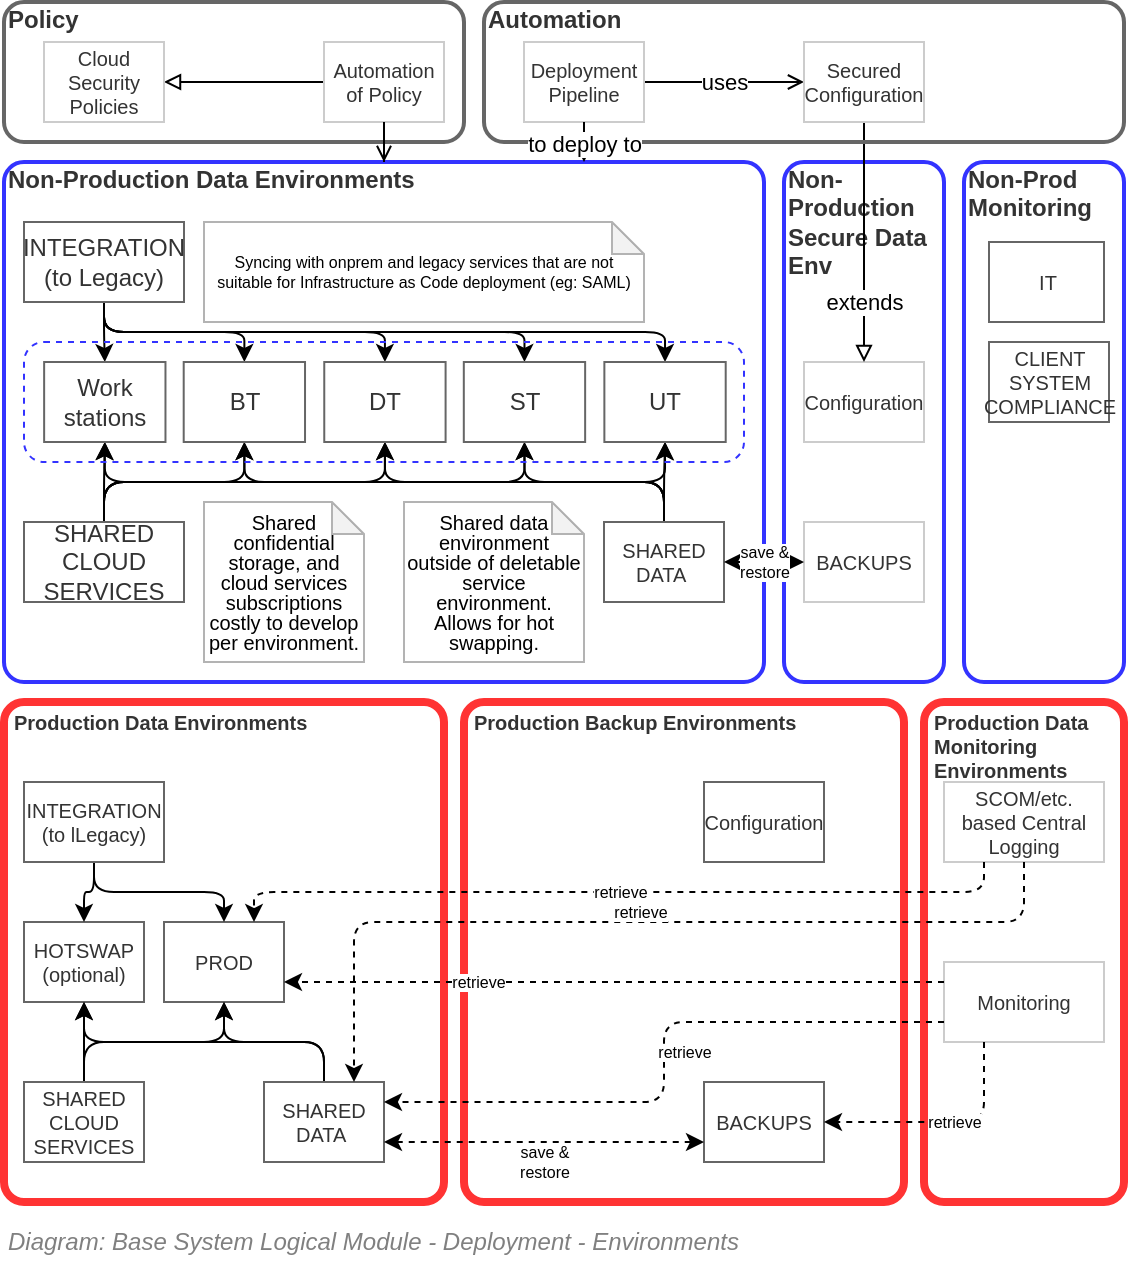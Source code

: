 <mxfile compressed="false" version="17.5.0" type="google">
  <diagram id="PT_WVmzZQ5meAS88Afmj" name="Deployment/Environments">
    <mxGraphModel grid="1" page="1" gridSize="10" guides="1" tooltips="1" connect="1" arrows="1" fold="1" pageScale="1" pageWidth="827" pageHeight="1169" math="0" shadow="0">
      <root>
        <mxCell id="_eyxtNxFQS-XamgkCKur-0" />
        <mxCell id="_eyxtNxFQS-XamgkCKur-1" value="About" style="" parent="_eyxtNxFQS-XamgkCKur-0" />
        <mxCell id="ofFkYoNgK9d1twdwnaEG-0" value="&lt;b&gt;Production Backup Environments&lt;/b&gt;" style="rounded=1;whiteSpace=wrap;html=1;shadow=0;glass=0;comic=0;strokeColor=#FF3333;fillColor=none;fontSize=10;align=left;fontColor=#333333;recursiveResize=0;container=1;collapsible=0;verticalAlign=top;spacing=5;spacingTop=-5;absoluteArcSize=1;strokeWidth=4;" vertex="1" parent="_eyxtNxFQS-XamgkCKur-1">
          <mxGeometry x="350" y="470" width="220" height="250" as="geometry" />
        </mxCell>
        <mxCell id="G9RkhDbFaqI0d4GhjD9O-1" value="Configuration" style="rounded=0;whiteSpace=wrap;html=1;shadow=0;glass=0;comic=0;strokeColor=#666666;fontSize=10;align=center;fontColor=#333333;recursiveResize=0;container=1;collapsible=0;fillColor=none;" vertex="1" parent="ofFkYoNgK9d1twdwnaEG-0">
          <mxGeometry x="120" y="40" width="60" height="40" as="geometry" />
        </mxCell>
        <mxCell id="ofFkYoNgK9d1twdwnaEG-18" value="&lt;b&gt;Non-Production Secure Data Env&lt;/b&gt;" style="rounded=1;whiteSpace=wrap;html=1;shadow=0;glass=0;comic=0;strokeColor=#3333FF;fillColor=none;fontSize=12;align=left;fontColor=#333333;recursiveResize=0;container=1;collapsible=0;verticalAlign=top;spacing=2;spacingTop=-5;absoluteArcSize=1;strokeWidth=2;" vertex="1" parent="_eyxtNxFQS-XamgkCKur-1">
          <mxGeometry x="510" y="200" width="80" height="260" as="geometry" />
        </mxCell>
        <mxCell id="y03_ueL-zCyggt_vuwU3-13" value="BACKUPS" style="rounded=0;whiteSpace=wrap;html=1;shadow=0;glass=0;comic=0;strokeColor=#CCCCCC;fillColor=none;fontSize=10;align=center;fontColor=#333333;recursiveResize=0;container=1;collapsible=0;" vertex="1" parent="ofFkYoNgK9d1twdwnaEG-18">
          <mxGeometry x="10.0" y="180" width="60" height="40" as="geometry" />
        </mxCell>
        <mxCell id="G9RkhDbFaqI0d4GhjD9O-0" value="Configuration" style="rounded=0;whiteSpace=wrap;html=1;shadow=0;glass=0;comic=0;strokeColor=#CCCCCC;fillColor=none;fontSize=10;align=center;fontColor=#333333;recursiveResize=0;container=1;collapsible=0;" vertex="1" parent="ofFkYoNgK9d1twdwnaEG-18">
          <mxGeometry x="10.0" y="100" width="60" height="40" as="geometry" />
        </mxCell>
        <mxCell id="y03_ueL-zCyggt_vuwU3-0" value="&lt;b&gt;Non-Production Data Environments&lt;/b&gt;" style="rounded=1;whiteSpace=wrap;html=1;shadow=0;glass=0;comic=0;strokeColor=#3333FF;fillColor=none;fontSize=12;align=left;fontColor=#333333;recursiveResize=0;container=1;collapsible=0;verticalAlign=top;spacing=2;spacingTop=-5;absoluteArcSize=1;strokeWidth=2;" vertex="1" parent="_eyxtNxFQS-XamgkCKur-1">
          <mxGeometry x="120" y="200" width="380" height="260" as="geometry" />
        </mxCell>
        <mxCell id="y03_ueL-zCyggt_vuwU3-1" style="edgeStyle=elbowEdgeStyle;rounded=1;orthogonalLoop=1;jettySize=auto;elbow=vertical;html=1;fontSize=10;exitX=0.5;exitY=0;exitDx=0;exitDy=0;" edge="1" parent="y03_ueL-zCyggt_vuwU3-0" source="y03_ueL-zCyggt_vuwU3-6" target="y03_ueL-zCyggt_vuwU3-27">
          <mxGeometry relative="1" as="geometry">
            <mxPoint x="310" y="80" as="sourcePoint" />
          </mxGeometry>
        </mxCell>
        <mxCell id="y03_ueL-zCyggt_vuwU3-2" style="edgeStyle=elbowEdgeStyle;rounded=1;orthogonalLoop=1;jettySize=auto;elbow=vertical;html=1;fontSize=10;" edge="1" parent="y03_ueL-zCyggt_vuwU3-0" source="y03_ueL-zCyggt_vuwU3-6" target="y03_ueL-zCyggt_vuwU3-28">
          <mxGeometry relative="1" as="geometry" />
        </mxCell>
        <mxCell id="y03_ueL-zCyggt_vuwU3-3" style="edgeStyle=elbowEdgeStyle;rounded=1;orthogonalLoop=1;jettySize=auto;elbow=vertical;html=1;entryX=0.5;entryY=1;entryDx=0;entryDy=0;fontSize=10;" edge="1" parent="y03_ueL-zCyggt_vuwU3-0" source="y03_ueL-zCyggt_vuwU3-6" target="y03_ueL-zCyggt_vuwU3-29">
          <mxGeometry relative="1" as="geometry" />
        </mxCell>
        <mxCell id="y03_ueL-zCyggt_vuwU3-4" style="edgeStyle=elbowEdgeStyle;rounded=1;orthogonalLoop=1;jettySize=auto;elbow=vertical;html=1;entryX=0.5;entryY=1;entryDx=0;entryDy=0;fontSize=10;" edge="1" parent="y03_ueL-zCyggt_vuwU3-0" source="y03_ueL-zCyggt_vuwU3-6" target="y03_ueL-zCyggt_vuwU3-30">
          <mxGeometry relative="1" as="geometry">
            <Array as="points" />
          </mxGeometry>
        </mxCell>
        <mxCell id="y03_ueL-zCyggt_vuwU3-5" style="edgeStyle=elbowEdgeStyle;rounded=1;orthogonalLoop=1;jettySize=auto;elbow=vertical;html=1;fontSize=10;" edge="1" parent="y03_ueL-zCyggt_vuwU3-0" source="y03_ueL-zCyggt_vuwU3-6" target="y03_ueL-zCyggt_vuwU3-26">
          <mxGeometry relative="1" as="geometry" />
        </mxCell>
        <mxCell id="y03_ueL-zCyggt_vuwU3-6" value="SHARED CLOUD SERVICES" style="rounded=0;whiteSpace=wrap;html=1;shadow=0;glass=0;comic=0;strokeColor=#666666;fontSize=12;align=center;fontColor=#333333;recursiveResize=0;container=1;collapsible=0;fillColor=none;" vertex="1" parent="y03_ueL-zCyggt_vuwU3-0">
          <mxGeometry x="10.0" y="180" width="80" height="40" as="geometry" />
        </mxCell>
        <mxCell id="y03_ueL-zCyggt_vuwU3-7" style="edgeStyle=elbowEdgeStyle;rounded=1;orthogonalLoop=1;jettySize=auto;elbow=vertical;html=1;fontSize=10;" edge="1" parent="y03_ueL-zCyggt_vuwU3-0" source="y03_ueL-zCyggt_vuwU3-12" target="y03_ueL-zCyggt_vuwU3-30">
          <mxGeometry relative="1" as="geometry" />
        </mxCell>
        <mxCell id="y03_ueL-zCyggt_vuwU3-8" style="edgeStyle=elbowEdgeStyle;rounded=1;orthogonalLoop=1;jettySize=auto;elbow=vertical;html=1;entryX=0.5;entryY=0;entryDx=0;entryDy=0;fontSize=10;" edge="1" parent="y03_ueL-zCyggt_vuwU3-0" source="y03_ueL-zCyggt_vuwU3-12" target="y03_ueL-zCyggt_vuwU3-29">
          <mxGeometry relative="1" as="geometry" />
        </mxCell>
        <mxCell id="y03_ueL-zCyggt_vuwU3-9" style="edgeStyle=elbowEdgeStyle;rounded=1;orthogonalLoop=1;jettySize=auto;elbow=vertical;html=1;entryX=0.5;entryY=0;entryDx=0;entryDy=0;fontSize=10;" edge="1" parent="y03_ueL-zCyggt_vuwU3-0" source="y03_ueL-zCyggt_vuwU3-12" target="y03_ueL-zCyggt_vuwU3-28">
          <mxGeometry relative="1" as="geometry" />
        </mxCell>
        <mxCell id="y03_ueL-zCyggt_vuwU3-10" style="edgeStyle=elbowEdgeStyle;rounded=1;orthogonalLoop=1;jettySize=auto;elbow=vertical;html=1;entryX=0.5;entryY=0;entryDx=0;entryDy=0;fontSize=10;" edge="1" parent="y03_ueL-zCyggt_vuwU3-0" source="y03_ueL-zCyggt_vuwU3-12" target="y03_ueL-zCyggt_vuwU3-27">
          <mxGeometry relative="1" as="geometry" />
        </mxCell>
        <mxCell id="y03_ueL-zCyggt_vuwU3-11" style="edgeStyle=elbowEdgeStyle;rounded=1;orthogonalLoop=1;jettySize=auto;elbow=vertical;html=1;fontSize=10;" edge="1" parent="y03_ueL-zCyggt_vuwU3-0" source="y03_ueL-zCyggt_vuwU3-12" target="y03_ueL-zCyggt_vuwU3-26">
          <mxGeometry relative="1" as="geometry" />
        </mxCell>
        <mxCell id="y03_ueL-zCyggt_vuwU3-12" value="INTEGRATION&lt;br style=&quot;font-size: 12px;&quot;&gt;(to Legacy)" style="rounded=0;whiteSpace=wrap;html=1;shadow=0;glass=0;comic=0;strokeColor=#666666;fontSize=12;align=center;fontColor=#333333;recursiveResize=0;container=1;collapsible=0;fillColor=none;" vertex="1" parent="y03_ueL-zCyggt_vuwU3-0">
          <mxGeometry x="10.0" y="30" width="80" height="40" as="geometry" />
        </mxCell>
        <mxCell id="y03_ueL-zCyggt_vuwU3-14" style="edgeStyle=elbowEdgeStyle;rounded=1;orthogonalLoop=1;jettySize=auto;elbow=vertical;html=1;entryX=0.5;entryY=1;entryDx=0;entryDy=0;fontSize=10;" edge="1" parent="y03_ueL-zCyggt_vuwU3-0" source="y03_ueL-zCyggt_vuwU3-21" target="y03_ueL-zCyggt_vuwU3-26">
          <mxGeometry relative="1" as="geometry" />
        </mxCell>
        <mxCell id="y03_ueL-zCyggt_vuwU3-15" style="edgeStyle=elbowEdgeStyle;rounded=1;orthogonalLoop=1;jettySize=auto;elbow=vertical;html=1;entryX=0.5;entryY=1;entryDx=0;entryDy=0;fontSize=10;" edge="1" parent="y03_ueL-zCyggt_vuwU3-0" source="y03_ueL-zCyggt_vuwU3-21" target="y03_ueL-zCyggt_vuwU3-27">
          <mxGeometry relative="1" as="geometry" />
        </mxCell>
        <mxCell id="y03_ueL-zCyggt_vuwU3-16" style="edgeStyle=elbowEdgeStyle;rounded=1;orthogonalLoop=1;jettySize=auto;elbow=vertical;html=1;entryX=0.5;entryY=1;entryDx=0;entryDy=0;fontSize=10;" edge="1" parent="y03_ueL-zCyggt_vuwU3-0" source="y03_ueL-zCyggt_vuwU3-21" target="y03_ueL-zCyggt_vuwU3-28">
          <mxGeometry relative="1" as="geometry" />
        </mxCell>
        <mxCell id="y03_ueL-zCyggt_vuwU3-17" style="edgeStyle=elbowEdgeStyle;rounded=1;orthogonalLoop=1;jettySize=auto;elbow=vertical;html=1;entryX=0.5;entryY=1;entryDx=0;entryDy=0;fontSize=10;" edge="1" parent="y03_ueL-zCyggt_vuwU3-0" source="y03_ueL-zCyggt_vuwU3-21" target="y03_ueL-zCyggt_vuwU3-29">
          <mxGeometry relative="1" as="geometry" />
        </mxCell>
        <mxCell id="y03_ueL-zCyggt_vuwU3-18" style="edgeStyle=elbowEdgeStyle;rounded=1;orthogonalLoop=1;jettySize=auto;elbow=vertical;html=1;entryX=0.5;entryY=1;entryDx=0;entryDy=0;fontSize=10;" edge="1" parent="y03_ueL-zCyggt_vuwU3-0" source="y03_ueL-zCyggt_vuwU3-21" target="y03_ueL-zCyggt_vuwU3-30">
          <mxGeometry relative="1" as="geometry" />
        </mxCell>
        <mxCell id="y03_ueL-zCyggt_vuwU3-21" value="SHARED DATA&amp;nbsp;" style="rounded=0;whiteSpace=wrap;html=1;shadow=0;glass=0;comic=0;strokeColor=#666666;fontSize=10;align=center;fontColor=#333333;recursiveResize=0;container=1;collapsible=0;fillColor=none;" vertex="1" parent="y03_ueL-zCyggt_vuwU3-0">
          <mxGeometry x="300" y="180" width="60" height="40" as="geometry" />
        </mxCell>
        <mxCell id="y03_ueL-zCyggt_vuwU3-22" value="&lt;p style=&quot;line-height: 100%&quot;&gt;Shared confidential storage, and cloud services subscriptions costly to develop per environment.&lt;/p&gt;" style="shape=note;whiteSpace=wrap;html=1;backgroundOutline=1;darkOpacity=0.05;strokeColor=#B3B3B3;strokeWidth=1;fontSize=10;size=16;" vertex="1" parent="y03_ueL-zCyggt_vuwU3-0">
          <mxGeometry x="100" y="170" width="80" height="80" as="geometry" />
        </mxCell>
        <mxCell id="y03_ueL-zCyggt_vuwU3-23" value="&lt;p style=&quot;line-height: 100%&quot;&gt;Shared data environment outside of deletable service environment. Allows for hot swapping.&lt;/p&gt;" style="shape=note;whiteSpace=wrap;html=1;backgroundOutline=1;darkOpacity=0.05;strokeColor=#B3B3B3;strokeWidth=1;fontSize=10;size=16;" vertex="1" parent="y03_ueL-zCyggt_vuwU3-0">
          <mxGeometry x="200" y="170" width="90" height="80" as="geometry" />
        </mxCell>
        <mxCell id="y03_ueL-zCyggt_vuwU3-24" value="Syncing with onprem and legacy services that are not suitable for Infrastructure as Code deployment (eg: SAML)" style="shape=note;whiteSpace=wrap;html=1;backgroundOutline=1;darkOpacity=0.05;strokeColor=#B3B3B3;strokeWidth=1;fontSize=8;size=16;" vertex="1" parent="y03_ueL-zCyggt_vuwU3-0">
          <mxGeometry x="100" y="30" width="220" height="50" as="geometry" />
        </mxCell>
        <mxCell id="y03_ueL-zCyggt_vuwU3-25" value="" style="rounded=1;whiteSpace=wrap;html=1;absoluteArcSize=1;dashed=1;strokeColor=#3333FF;fillColor=none;container=1;collapsible=0;recursiveResize=0;" vertex="1" parent="y03_ueL-zCyggt_vuwU3-0">
          <mxGeometry x="10" y="90" width="360" height="60" as="geometry" />
        </mxCell>
        <mxCell id="y03_ueL-zCyggt_vuwU3-26" value="Work&lt;br style=&quot;font-size: 12px;&quot;&gt;stations" style="rounded=0;whiteSpace=wrap;html=1;shadow=0;glass=0;comic=0;strokeColor=#666666;fontSize=12;align=center;fontColor=#333333;recursiveResize=0;container=1;collapsible=0;fillColor=none;" vertex="1" parent="y03_ueL-zCyggt_vuwU3-25">
          <mxGeometry x="10.072" y="10" width="60.667" height="40" as="geometry" />
        </mxCell>
        <mxCell id="y03_ueL-zCyggt_vuwU3-27" value="BT" style="rounded=0;whiteSpace=wrap;html=1;shadow=0;glass=0;comic=0;strokeColor=#666666;fontSize=12;align=center;fontColor=#333333;recursiveResize=0;container=1;collapsible=0;fillColor=none;" vertex="1" parent="y03_ueL-zCyggt_vuwU3-25">
          <mxGeometry x="79.85" y="10" width="60.667" height="40" as="geometry" />
        </mxCell>
        <mxCell id="y03_ueL-zCyggt_vuwU3-28" value="DT" style="rounded=0;whiteSpace=wrap;html=1;shadow=0;glass=0;comic=0;strokeColor=#666666;fontSize=12;align=center;fontColor=#333333;recursiveResize=0;container=1;collapsible=0;fillColor=none;" vertex="1" parent="y03_ueL-zCyggt_vuwU3-25">
          <mxGeometry x="150.128" y="10" width="60.667" height="40" as="geometry" />
        </mxCell>
        <mxCell id="y03_ueL-zCyggt_vuwU3-29" value="ST" style="rounded=0;whiteSpace=wrap;html=1;shadow=0;glass=0;comic=0;strokeColor=#666666;fontSize=12;align=center;fontColor=#333333;recursiveResize=0;container=1;collapsible=0;fillColor=none;" vertex="1" parent="y03_ueL-zCyggt_vuwU3-25">
          <mxGeometry x="219.906" y="10" width="60.667" height="40" as="geometry" />
        </mxCell>
        <mxCell id="y03_ueL-zCyggt_vuwU3-30" value="UT" style="rounded=0;whiteSpace=wrap;html=1;shadow=0;glass=0;comic=0;strokeColor=#666666;fontSize=12;align=center;fontColor=#333333;recursiveResize=0;container=1;collapsible=0;fillColor=none;" vertex="1" parent="y03_ueL-zCyggt_vuwU3-25">
          <mxGeometry x="290.183" y="10" width="60.667" height="40" as="geometry" />
        </mxCell>
        <mxCell id="y03_ueL-zCyggt_vuwU3-34" value="&lt;b&gt;Production Data Environments&lt;/b&gt;" style="rounded=1;whiteSpace=wrap;html=1;shadow=0;glass=0;comic=0;strokeColor=#FF3333;fillColor=none;fontSize=10;align=left;fontColor=#333333;recursiveResize=0;container=1;collapsible=0;verticalAlign=top;spacing=5;spacingTop=-5;absoluteArcSize=1;strokeWidth=4;" vertex="1" parent="_eyxtNxFQS-XamgkCKur-1">
          <mxGeometry x="120" y="470" width="220" height="250" as="geometry" />
        </mxCell>
        <mxCell id="y03_ueL-zCyggt_vuwU3-35" value="PROD" style="rounded=0;whiteSpace=wrap;html=1;shadow=0;glass=0;comic=0;strokeColor=#666666;fontSize=10;align=center;fontColor=#333333;recursiveResize=0;container=1;collapsible=0;fillColor=none;" vertex="1" parent="y03_ueL-zCyggt_vuwU3-34">
          <mxGeometry x="80" y="110" width="60" height="40" as="geometry" />
        </mxCell>
        <mxCell id="y03_ueL-zCyggt_vuwU3-36" value="BACKUPS" style="rounded=0;whiteSpace=wrap;html=1;shadow=0;glass=0;comic=0;strokeColor=#666666;fontSize=10;align=center;fontColor=#333333;recursiveResize=0;container=1;collapsible=0;fillColor=none;" vertex="1" parent="y03_ueL-zCyggt_vuwU3-34">
          <mxGeometry x="350" y="190" width="60" height="40" as="geometry" />
        </mxCell>
        <mxCell id="y03_ueL-zCyggt_vuwU3-37" value="HOTSWAP&lt;br&gt;(optional)" style="rounded=0;whiteSpace=wrap;html=1;shadow=0;glass=0;comic=0;strokeColor=#666666;fontSize=10;align=center;fontColor=#333333;recursiveResize=0;container=1;collapsible=0;fillColor=none;" vertex="1" parent="y03_ueL-zCyggt_vuwU3-34">
          <mxGeometry x="10" y="110" width="60" height="40" as="geometry" />
        </mxCell>
        <mxCell id="y03_ueL-zCyggt_vuwU3-38" style="edgeStyle=elbowEdgeStyle;rounded=1;orthogonalLoop=1;jettySize=auto;html=1;entryX=0.5;entryY=1;entryDx=0;entryDy=0;fontSize=10;elbow=vertical;exitX=0.5;exitY=0;exitDx=0;exitDy=0;" edge="1" parent="y03_ueL-zCyggt_vuwU3-34" source="y03_ueL-zCyggt_vuwU3-40" target="y03_ueL-zCyggt_vuwU3-35">
          <mxGeometry relative="1" as="geometry">
            <Array as="points">
              <mxPoint x="80" y="170" />
            </Array>
          </mxGeometry>
        </mxCell>
        <mxCell id="y03_ueL-zCyggt_vuwU3-39" style="edgeStyle=elbowEdgeStyle;rounded=1;orthogonalLoop=1;jettySize=auto;elbow=vertical;html=1;fontSize=10;" edge="1" parent="y03_ueL-zCyggt_vuwU3-34" source="y03_ueL-zCyggt_vuwU3-40" target="y03_ueL-zCyggt_vuwU3-37">
          <mxGeometry relative="1" as="geometry" />
        </mxCell>
        <mxCell id="y03_ueL-zCyggt_vuwU3-40" value="SHARED CLOUD SERVICES" style="rounded=0;whiteSpace=wrap;html=1;shadow=0;glass=0;comic=0;strokeColor=#666666;fontSize=10;align=center;fontColor=#333333;recursiveResize=0;container=1;collapsible=0;fillColor=none;" vertex="1" parent="y03_ueL-zCyggt_vuwU3-34">
          <mxGeometry x="10" y="190" width="60" height="40" as="geometry" />
        </mxCell>
        <mxCell id="y03_ueL-zCyggt_vuwU3-41" style="edgeStyle=elbowEdgeStyle;rounded=1;orthogonalLoop=1;jettySize=auto;elbow=vertical;html=1;fontSize=10;" edge="1" parent="y03_ueL-zCyggt_vuwU3-34" source="y03_ueL-zCyggt_vuwU3-43" target="y03_ueL-zCyggt_vuwU3-37">
          <mxGeometry relative="1" as="geometry" />
        </mxCell>
        <mxCell id="y03_ueL-zCyggt_vuwU3-42" style="edgeStyle=elbowEdgeStyle;rounded=1;orthogonalLoop=1;jettySize=auto;elbow=vertical;html=1;entryX=0.5;entryY=0;entryDx=0;entryDy=0;fontSize=10;" edge="1" parent="y03_ueL-zCyggt_vuwU3-34" source="y03_ueL-zCyggt_vuwU3-43" target="y03_ueL-zCyggt_vuwU3-35">
          <mxGeometry relative="1" as="geometry" />
        </mxCell>
        <mxCell id="y03_ueL-zCyggt_vuwU3-43" value="INTEGRATION (to lLegacy)" style="rounded=0;whiteSpace=wrap;html=1;shadow=0;glass=0;comic=0;strokeColor=#666666;fontSize=10;align=center;fontColor=#333333;recursiveResize=0;container=1;collapsible=0;fillColor=none;" vertex="1" parent="y03_ueL-zCyggt_vuwU3-34">
          <mxGeometry x="10.0" y="40" width="70" height="40" as="geometry" />
        </mxCell>
        <mxCell id="y03_ueL-zCyggt_vuwU3-44" style="edgeStyle=elbowEdgeStyle;rounded=1;orthogonalLoop=1;jettySize=auto;elbow=vertical;html=1;entryX=0.5;entryY=1;entryDx=0;entryDy=0;fontSize=10;" edge="1" parent="y03_ueL-zCyggt_vuwU3-34" source="y03_ueL-zCyggt_vuwU3-46" target="y03_ueL-zCyggt_vuwU3-37">
          <mxGeometry relative="1" as="geometry" />
        </mxCell>
        <mxCell id="y03_ueL-zCyggt_vuwU3-45" style="edgeStyle=elbowEdgeStyle;rounded=1;orthogonalLoop=1;jettySize=auto;elbow=vertical;html=1;fontSize=10;" edge="1" parent="y03_ueL-zCyggt_vuwU3-34" source="y03_ueL-zCyggt_vuwU3-46" target="y03_ueL-zCyggt_vuwU3-35">
          <mxGeometry relative="1" as="geometry" />
        </mxCell>
        <mxCell id="y03_ueL-zCyggt_vuwU3-46" value="SHARED DATA&amp;nbsp;" style="rounded=0;whiteSpace=wrap;html=1;shadow=0;glass=0;comic=0;strokeColor=#666666;fontSize=10;align=center;fontColor=#333333;recursiveResize=0;container=1;collapsible=0;fillColor=none;" vertex="1" parent="y03_ueL-zCyggt_vuwU3-34">
          <mxGeometry x="130" y="190" width="60" height="40" as="geometry" />
        </mxCell>
        <mxCell id="y03_ueL-zCyggt_vuwU3-47" value="save &amp;amp; &lt;br style=&quot;font-size: 8px;&quot;&gt;restore" style="edgeStyle=elbowEdgeStyle;rounded=1;orthogonalLoop=1;jettySize=auto;elbow=vertical;html=1;fontSize=8;startArrow=classic;startFill=1;dashed=1;entryX=0;entryY=0.75;entryDx=0;entryDy=0;exitX=1;exitY=0.75;exitDx=0;exitDy=0;" edge="1" parent="y03_ueL-zCyggt_vuwU3-34" source="y03_ueL-zCyggt_vuwU3-46" target="y03_ueL-zCyggt_vuwU3-36">
          <mxGeometry y="-10" relative="1" as="geometry">
            <mxPoint x="310" y="210" as="sourcePoint" />
            <mxPoint x="560" y="-180" as="targetPoint" />
            <Array as="points" />
            <mxPoint as="offset" />
          </mxGeometry>
        </mxCell>
        <mxCell id="y03_ueL-zCyggt_vuwU3-51" value="&lt;b&gt;Production Data Monitoring &lt;br&gt;Environments&lt;/b&gt;" style="rounded=1;whiteSpace=wrap;html=1;shadow=0;glass=0;comic=0;strokeColor=#FF3333;fillColor=none;fontSize=10;align=left;fontColor=#333333;recursiveResize=0;container=1;collapsible=0;verticalAlign=top;spacing=5;spacingTop=-5;absoluteArcSize=1;strokeWidth=4;" vertex="1" parent="_eyxtNxFQS-XamgkCKur-1">
          <mxGeometry x="580" y="470" width="100" height="250" as="geometry" />
        </mxCell>
        <mxCell id="y03_ueL-zCyggt_vuwU3-52" value="SCOM/etc. based Central Logging" style="rounded=0;whiteSpace=wrap;html=1;shadow=0;glass=0;comic=0;strokeColor=#CCCCCC;fillColor=none;fontSize=10;align=center;fontColor=#333333;recursiveResize=0;container=1;collapsible=0;" vertex="1" parent="y03_ueL-zCyggt_vuwU3-51">
          <mxGeometry x="10.0" y="40" width="80" height="40" as="geometry" />
        </mxCell>
        <mxCell id="y03_ueL-zCyggt_vuwU3-53" value="Monitoring" style="rounded=0;whiteSpace=wrap;html=1;shadow=0;glass=0;comic=0;strokeColor=#CCCCCC;fillColor=none;fontSize=10;align=center;fontColor=#333333;recursiveResize=0;container=1;collapsible=0;" vertex="1" parent="y03_ueL-zCyggt_vuwU3-51">
          <mxGeometry x="10.0" y="130" width="80" height="40" as="geometry" />
        </mxCell>
        <mxCell id="y03_ueL-zCyggt_vuwU3-54" value="retrieve" style="edgeStyle=elbowEdgeStyle;rounded=1;orthogonalLoop=1;jettySize=auto;elbow=vertical;html=1;fontSize=8;startArrow=none;startFill=0;dashed=1;exitX=0.25;exitY=1;exitDx=0;exitDy=0;entryX=0.75;entryY=0;entryDx=0;entryDy=0;" edge="1" parent="_eyxtNxFQS-XamgkCKur-1" source="y03_ueL-zCyggt_vuwU3-52" target="y03_ueL-zCyggt_vuwU3-35">
          <mxGeometry relative="1" as="geometry">
            <mxPoint x="700" y="670" as="sourcePoint" />
            <mxPoint x="770" y="730" as="targetPoint" />
            <Array as="points" />
            <mxPoint as="offset" />
          </mxGeometry>
        </mxCell>
        <mxCell id="y03_ueL-zCyggt_vuwU3-55" value="retrieve" style="rounded=1;orthogonalLoop=1;jettySize=auto;html=1;fontSize=8;startArrow=none;startFill=0;dashed=1;entryX=0.75;entryY=0;entryDx=0;entryDy=0;exitX=0.5;exitY=1;exitDx=0;exitDy=0;" edge="1" parent="_eyxtNxFQS-XamgkCKur-1" source="y03_ueL-zCyggt_vuwU3-52" target="y03_ueL-zCyggt_vuwU3-46">
          <mxGeometry y="-5" relative="1" as="geometry">
            <mxPoint x="920" y="650" as="sourcePoint" />
            <mxPoint x="770" y="610" as="targetPoint" />
            <mxPoint as="offset" />
            <Array as="points">
              <mxPoint x="630" y="580" />
              <mxPoint x="295" y="580" />
            </Array>
          </mxGeometry>
        </mxCell>
        <mxCell id="y03_ueL-zCyggt_vuwU3-56" value="retrieve" style="edgeStyle=elbowEdgeStyle;rounded=1;orthogonalLoop=1;jettySize=auto;html=1;fontSize=8;startArrow=none;startFill=0;dashed=1;entryX=1;entryY=0.25;entryDx=0;entryDy=0;exitX=0;exitY=0.75;exitDx=0;exitDy=0;" edge="1" parent="_eyxtNxFQS-XamgkCKur-1" source="y03_ueL-zCyggt_vuwU3-53" target="y03_ueL-zCyggt_vuwU3-46">
          <mxGeometry y="5" relative="1" as="geometry">
            <mxPoint x="750" y="740" as="sourcePoint" />
            <mxPoint x="770" y="610" as="targetPoint" />
            <mxPoint x="5" y="-5" as="offset" />
            <Array as="points">
              <mxPoint x="450" y="650" />
            </Array>
          </mxGeometry>
        </mxCell>
        <mxCell id="y03_ueL-zCyggt_vuwU3-57" value="retrieve" style="edgeStyle=elbowEdgeStyle;rounded=1;orthogonalLoop=1;jettySize=auto;html=1;fontSize=8;startArrow=none;startFill=0;dashed=1;entryX=1;entryY=0.75;entryDx=0;entryDy=0;exitX=0;exitY=0.25;exitDx=0;exitDy=0;" edge="1" parent="_eyxtNxFQS-XamgkCKur-1" source="y03_ueL-zCyggt_vuwU3-53" target="y03_ueL-zCyggt_vuwU3-35">
          <mxGeometry x="0.412" relative="1" as="geometry">
            <mxPoint x="770" y="620" as="sourcePoint" />
            <mxPoint x="720" y="680" as="targetPoint" />
            <mxPoint as="offset" />
            <Array as="points">
              <mxPoint x="380" y="590" />
            </Array>
          </mxGeometry>
        </mxCell>
        <mxCell id="y03_ueL-zCyggt_vuwU3-58" value="retrieve" style="edgeStyle=elbowEdgeStyle;rounded=1;orthogonalLoop=1;jettySize=auto;html=1;fontSize=8;startArrow=none;startFill=0;dashed=1;entryX=1;entryY=0.5;entryDx=0;entryDy=0;exitX=0.25;exitY=1;exitDx=0;exitDy=0;" edge="1" parent="_eyxtNxFQS-XamgkCKur-1" source="y03_ueL-zCyggt_vuwU3-53" target="y03_ueL-zCyggt_vuwU3-36">
          <mxGeometry y="5" relative="1" as="geometry">
            <mxPoint x="619.862" y="640.241" as="sourcePoint" />
            <mxPoint x="459.862" y="680.241" as="targetPoint" />
            <mxPoint x="5" y="-5" as="offset" />
            <Array as="points">
              <mxPoint x="610" y="670" />
            </Array>
          </mxGeometry>
        </mxCell>
        <UserObject label="" tooltip="ABOUT&#xa;&#xa;Multiple environments are needed to provide multiple chances to ensure system logic and data are correct before it gets in front of end users.&#xa;&#xa;Developers work on workstations, and as needed, access shared cloud services.&#xa;When they commit their branch of the code to the ALM&#39;s managed code repository, the ALM&#39;s automated build pipeline is triggered, which checks out the code, builds it, statically tests it, and if that passes, deploys it to a Build Test (BT) environment for automated Security and Functional Testing. If this passes as well, the code is merged with the shared Dev branch, then the package is optionally deployed to an Dev Test (DT) environment for testing by Devs only. Or it is progressed directly to an System Test (ST) environment for ad-hoc manual exploratory testing by Testers.&#xa;&#xa;Note that this environment is NOT for Manual Script or Regression Testing, but for finding new conditions to write Test Cases for, which are to be turned into Automated Tests to be run by the Build Engine the next time code is committed. &#xa;&#xa;If ST is comfortable with the quality of the logic, they progress the system through to a User Testing (UT) environment, where representative end users can manually use the system, using Test data. It is a grave security error to use production data, even if obfuscated.&#xa;&#xa;With User acceptance, the system can be progressed to being deployed into a Production Data environment. If the system can afford to be taken offline, it can be deployed directly to Production. If there is a need to minimize the down time, consider deploying to a HOTSWAP environment first, taking the database offline, updating it, swapping HOTSWAP and PROD, then bringing the database back online. If the system needs to be continually available, additional processes are required (it&#39;s not just a deployment issue) but that is beyond the scope of this diagram&#39;s notes.&#xa;&#xa;&#xa;&#xa;The use of Shared Database environment helps ensure that databases are not deleted if the system is deleted.&#xa;&#xa;&#xa;&#xa;It is not the responsibility of a System to push data for central Logging and Monitoring. Separation of Concerns dictates that it is up to external services to request access, and monitor and pull data as necessary." id="pr76zT4M5GT6HG7u0WNJ-0">
          <mxCell style="shape=image;html=1;verticalAlign=top;verticalLabelPosition=bottom;labelBackgroundColor=#ffffff;imageAspect=0;aspect=fixed;image=https://cdn1.iconfinder.com/data/icons/hawcons/32/699014-icon-28-information-128.png;shadow=0;dashed=0;fontFamily=Helvetica;fontSize=12;fontColor=#000000;align=center;strokeColor=#000000;fillColor=#505050;dashPattern=1 1;" vertex="1" parent="_eyxtNxFQS-XamgkCKur-1">
            <mxGeometry x="660" y="740" width="20" height="20" as="geometry" />
          </mxCell>
        </UserObject>
        <mxCell id="ofFkYoNgK9d1twdwnaEG-52" value="Non-Prod Monitoring" style="rounded=1;whiteSpace=wrap;html=1;shadow=0;glass=0;comic=0;strokeColor=#3333FF;fillColor=none;fontSize=12;align=left;fontColor=#333333;recursiveResize=0;container=1;collapsible=0;verticalAlign=top;spacing=2;spacingTop=-5;absoluteArcSize=1;strokeWidth=2;fontStyle=1" vertex="1" parent="_eyxtNxFQS-XamgkCKur-1">
          <mxGeometry x="600" y="200" width="80" height="260" as="geometry" />
        </mxCell>
        <mxCell id="y03_ueL-zCyggt_vuwU3-32" value="IT" style="rounded=0;whiteSpace=wrap;html=1;shadow=0;glass=0;comic=0;strokeColor=#666666;fontSize=10;align=center;fontColor=#333333;recursiveResize=0;container=1;collapsible=0;fillColor=none;" vertex="1" parent="ofFkYoNgK9d1twdwnaEG-52">
          <mxGeometry x="12.5" y="40" width="57.5" height="40" as="geometry" />
        </mxCell>
        <mxCell id="y03_ueL-zCyggt_vuwU3-33" value="CLIENT SYSTEM COMPLIANCE" style="rounded=0;whiteSpace=wrap;html=1;shadow=0;glass=0;comic=0;strokeColor=#666666;fontSize=10;align=center;fontColor=#333333;recursiveResize=0;container=0;collapsible=0;fillColor=none;" vertex="1" parent="ofFkYoNgK9d1twdwnaEG-52">
          <mxGeometry x="12.5" y="90" width="60" height="40" as="geometry" />
        </mxCell>
        <mxCell id="y03_ueL-zCyggt_vuwU3-19" style="edgeStyle=elbowEdgeStyle;rounded=1;orthogonalLoop=1;jettySize=auto;elbow=vertical;html=1;fontSize=10;startArrow=classic;startFill=1;dashed=1;" edge="1" parent="_eyxtNxFQS-XamgkCKur-1" source="y03_ueL-zCyggt_vuwU3-21" target="y03_ueL-zCyggt_vuwU3-13">
          <mxGeometry relative="1" as="geometry">
            <Array as="points" />
          </mxGeometry>
        </mxCell>
        <mxCell id="y03_ueL-zCyggt_vuwU3-20" value="save &amp;amp; &lt;br&gt;restore" style="text;html=1;resizable=0;points=[];align=center;verticalAlign=middle;labelBackgroundColor=#ffffff;fontSize=8;" connectable="0" vertex="1" parent="y03_ueL-zCyggt_vuwU3-19">
          <mxGeometry x="0.622" relative="1" as="geometry">
            <mxPoint x="-12.5" as="offset" />
          </mxGeometry>
        </mxCell>
        <mxCell id="G9RkhDbFaqI0d4GhjD9O-7" value="extends" style="edgeStyle=orthogonalEdgeStyle;rounded=0;orthogonalLoop=1;jettySize=auto;html=1;entryX=0.5;entryY=0;entryDx=0;entryDy=0;endArrow=block;endFill=0;" edge="1" parent="_eyxtNxFQS-XamgkCKur-1" source="G9RkhDbFaqI0d4GhjD9O-6" target="G9RkhDbFaqI0d4GhjD9O-0">
          <mxGeometry x="0.5" relative="1" as="geometry">
            <mxPoint x="760" y="330" as="targetPoint" />
            <mxPoint as="offset" />
          </mxGeometry>
        </mxCell>
        <mxCell id="G9RkhDbFaqI0d4GhjD9O-3" value="Automation" style="rounded=1;whiteSpace=wrap;html=1;shadow=0;glass=0;comic=0;strokeColor=#666666;fillColor=none;fontSize=12;align=left;fontColor=#333333;recursiveResize=0;container=1;collapsible=0;verticalAlign=top;spacing=2;spacingTop=-5;absoluteArcSize=1;strokeWidth=2;fontStyle=1" vertex="1" parent="_eyxtNxFQS-XamgkCKur-1">
          <mxGeometry x="360" y="120" width="320" height="70" as="geometry" />
        </mxCell>
        <mxCell id="G9RkhDbFaqI0d4GhjD9O-8" value="uses" style="edgeStyle=orthogonalEdgeStyle;rounded=0;orthogonalLoop=1;jettySize=auto;html=1;entryX=0;entryY=0.5;entryDx=0;entryDy=0;endArrow=open;endFill=0;" edge="1" parent="G9RkhDbFaqI0d4GhjD9O-3" source="G9RkhDbFaqI0d4GhjD9O-2" target="G9RkhDbFaqI0d4GhjD9O-6">
          <mxGeometry relative="1" as="geometry" />
        </mxCell>
        <mxCell id="G9RkhDbFaqI0d4GhjD9O-2" value="Deployment Pipeline" style="rounded=0;whiteSpace=wrap;html=1;shadow=0;glass=0;comic=0;strokeColor=#CCCCCC;fillColor=none;fontSize=10;align=center;fontColor=#333333;recursiveResize=0;container=1;collapsible=0;" vertex="1" parent="G9RkhDbFaqI0d4GhjD9O-3">
          <mxGeometry x="20.0" y="20" width="60" height="40" as="geometry" />
        </mxCell>
        <mxCell id="G9RkhDbFaqI0d4GhjD9O-6" value="Secured&lt;br&gt;Configuration" style="rounded=0;whiteSpace=wrap;html=1;shadow=0;glass=0;comic=0;strokeColor=#CCCCCC;fillColor=none;fontSize=10;align=center;fontColor=#333333;recursiveResize=0;container=1;collapsible=0;" vertex="1" parent="G9RkhDbFaqI0d4GhjD9O-3">
          <mxGeometry x="160.0" y="20" width="60" height="40" as="geometry" />
        </mxCell>
        <mxCell id="G9RkhDbFaqI0d4GhjD9O-9" value="to deploy to" style="edgeStyle=orthogonalEdgeStyle;rounded=0;orthogonalLoop=1;jettySize=auto;html=1;endArrow=open;endFill=0;" edge="1" parent="_eyxtNxFQS-XamgkCKur-1" source="G9RkhDbFaqI0d4GhjD9O-2">
          <mxGeometry relative="1" as="geometry">
            <mxPoint x="410" y="200" as="targetPoint" />
          </mxGeometry>
        </mxCell>
        <mxCell id="G9RkhDbFaqI0d4GhjD9O-10" value="Policy" style="rounded=1;whiteSpace=wrap;html=1;shadow=0;glass=0;comic=0;strokeColor=#666666;fillColor=none;fontSize=12;align=left;fontColor=#333333;recursiveResize=0;container=1;collapsible=0;verticalAlign=top;spacing=2;spacingTop=-5;absoluteArcSize=1;strokeWidth=2;fontStyle=1" vertex="1" parent="_eyxtNxFQS-XamgkCKur-1">
          <mxGeometry x="120" y="120" width="230" height="70" as="geometry" />
        </mxCell>
        <mxCell id="G9RkhDbFaqI0d4GhjD9O-16" style="edgeStyle=orthogonalEdgeStyle;rounded=0;orthogonalLoop=1;jettySize=auto;html=1;entryX=1;entryY=0.5;entryDx=0;entryDy=0;endArrow=block;endFill=0;" edge="1" parent="G9RkhDbFaqI0d4GhjD9O-10" source="G9RkhDbFaqI0d4GhjD9O-12" target="G9RkhDbFaqI0d4GhjD9O-15">
          <mxGeometry relative="1" as="geometry" />
        </mxCell>
        <mxCell id="G9RkhDbFaqI0d4GhjD9O-12" value="Automation of Policy" style="rounded=0;whiteSpace=wrap;html=1;shadow=0;glass=0;comic=0;strokeColor=#CCCCCC;fillColor=none;fontSize=10;align=center;fontColor=#333333;recursiveResize=0;container=1;collapsible=0;" vertex="1" parent="G9RkhDbFaqI0d4GhjD9O-10">
          <mxGeometry x="160.0" y="20" width="60" height="40" as="geometry" />
        </mxCell>
        <mxCell id="G9RkhDbFaqI0d4GhjD9O-15" value="Cloud Security Policies" style="rounded=0;whiteSpace=wrap;html=1;shadow=0;glass=0;comic=0;strokeColor=#CCCCCC;fillColor=none;fontSize=10;align=center;fontColor=#333333;recursiveResize=0;container=1;collapsible=0;" vertex="1" parent="G9RkhDbFaqI0d4GhjD9O-10">
          <mxGeometry x="20.0" y="20" width="60" height="40" as="geometry" />
        </mxCell>
        <mxCell id="G9RkhDbFaqI0d4GhjD9O-14" style="edgeStyle=orthogonalEdgeStyle;rounded=0;orthogonalLoop=1;jettySize=auto;html=1;endArrow=open;endFill=0;" edge="1" parent="_eyxtNxFQS-XamgkCKur-1" source="G9RkhDbFaqI0d4GhjD9O-12" target="y03_ueL-zCyggt_vuwU3-0">
          <mxGeometry relative="1" as="geometry" />
        </mxCell>
        <mxCell id="_eyxtNxFQS-XamgkCKur-63" value="Title/Page" style="" visible="0" parent="_eyxtNxFQS-XamgkCKur-0" />
        <mxCell id="_eyxtNxFQS-XamgkCKur-4" value="" style="group;fontSize=10;" vertex="1" connectable="0" parent="_eyxtNxFQS-XamgkCKur-63">
          <mxGeometry x="120" y="120" width="560" height="45" as="geometry" />
        </mxCell>
        <mxCell id="_eyxtNxFQS-XamgkCKur-5" value="&lt;font style=&quot;font-size: 12px;&quot;&gt;Base Logical Module - Deployment - Environments&lt;/font&gt;" style="text;strokeColor=none;fillColor=none;html=1;fontSize=12;fontStyle=1;verticalAlign=middle;align=left;shadow=0;glass=0;comic=0;opacity=30;fontColor=#808080;" vertex="1" parent="_eyxtNxFQS-XamgkCKur-4">
          <mxGeometry width="560" height="40" as="geometry" />
        </mxCell>
        <mxCell id="_eyxtNxFQS-XamgkCKur-6" value="" style="line;strokeWidth=2;html=1;shadow=0;glass=0;comic=0;fillColor=none;fontSize=10;fontColor=#CCCCCC;labelBackgroundColor=none;strokeColor=#CCCCCC;" vertex="1" parent="_eyxtNxFQS-XamgkCKur-4">
          <mxGeometry y="35" width="560" height="10" as="geometry" />
        </mxCell>
        <mxCell id="DQz-XnvvL6y7xuYPgWyo-0" value="Title/Diagram" parent="_eyxtNxFQS-XamgkCKur-0" />
        <mxCell id="DQz-XnvvL6y7xuYPgWyo-1" value="&lt;font style=&quot;font-size: 12px ; font-weight: normal&quot;&gt;&lt;i&gt;Diagram: Base System Logical Module - Deployment - Environments&lt;/i&gt;&lt;/font&gt;" style="text;strokeColor=none;fillColor=none;html=1;fontSize=12;fontStyle=1;verticalAlign=middle;align=left;shadow=0;glass=0;comic=0;opacity=30;fontColor=#808080;" vertex="1" parent="DQz-XnvvL6y7xuYPgWyo-0">
          <mxGeometry x="120" y="720" width="520" height="40" as="geometry" />
        </mxCell>
        <mxCell id="_eyxtNxFQS-XamgkCKur-64" value="Description" style="" parent="_eyxtNxFQS-XamgkCKur-0" />
        <mxCell id="_eyxtNxFQS-XamgkCKur-65" value="Boxes" style="" parent="_eyxtNxFQS-XamgkCKur-0" />
        <mxCell id="_eyxtNxFQS-XamgkCKur-66" value="Requirements" style="" parent="_eyxtNxFQS-XamgkCKur-0" />
      </root>
    </mxGraphModel>
  </diagram>
</mxfile>
